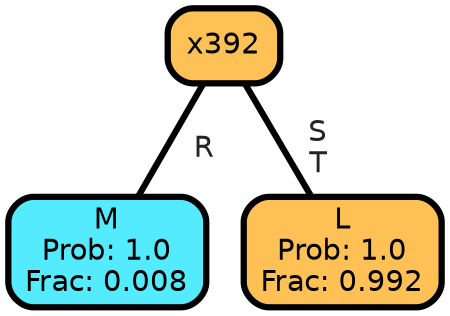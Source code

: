 graph Tree {
node [shape=box, style="filled, rounded",color="black",penwidth="3",fontcolor="black",                 fontname=helvetica] ;
graph [ranksep="0 equally", splines=straight,                 bgcolor=transparent, dpi=200] ;
edge [fontname=helvetica, fontweight=bold,fontcolor=grey14,color=black] ;
0 [label="M
Prob: 1.0
Frac: 0.008", fillcolor="#55ebff"] ;
1 [label="x392", fillcolor="#fdc156"] ;
2 [label="L
Prob: 1.0
Frac: 0.992", fillcolor="#ffc155"] ;
1 -- 0 [label=" R",penwidth=3] ;
1 -- 2 [label=" S\n T",penwidth=3] ;
{rank = same;}}